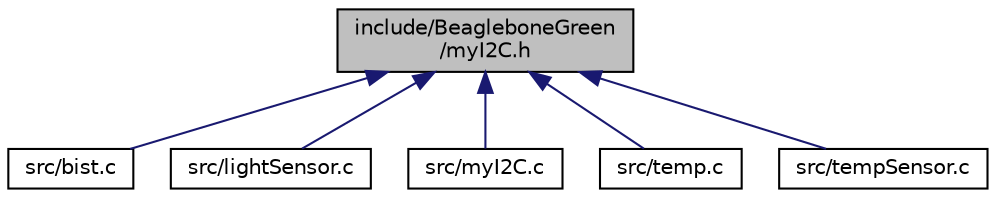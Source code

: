digraph "include/BeagleboneGreen/myI2C.h"
{
  edge [fontname="Helvetica",fontsize="10",labelfontname="Helvetica",labelfontsize="10"];
  node [fontname="Helvetica",fontsize="10",shape=record];
  Node2 [label="include/BeagleboneGreen\l/myI2C.h",height=0.2,width=0.4,color="black", fillcolor="grey75", style="filled", fontcolor="black"];
  Node2 -> Node3 [dir="back",color="midnightblue",fontsize="10",style="solid",fontname="Helvetica"];
  Node3 [label="src/bist.c",height=0.2,width=0.4,color="black", fillcolor="white", style="filled",URL="$bist_8c.html",tooltip="built in self test before starting the main program "];
  Node2 -> Node4 [dir="back",color="midnightblue",fontsize="10",style="solid",fontname="Helvetica"];
  Node4 [label="src/lightSensor.c",height=0.2,width=0.4,color="black", fillcolor="white", style="filled",URL="$lightSensor_8c.html",tooltip="APDS9301 sensor register functions. "];
  Node2 -> Node5 [dir="back",color="midnightblue",fontsize="10",style="solid",fontname="Helvetica"];
  Node5 [label="src/myI2C.c",height=0.2,width=0.4,color="black", fillcolor="white", style="filled",URL="$myI2C_8c.html",tooltip="I2C drivers for sensor using mraa library. "];
  Node2 -> Node6 [dir="back",color="midnightblue",fontsize="10",style="solid",fontname="Helvetica"];
  Node6 [label="src/temp.c",height=0.2,width=0.4,color="black", fillcolor="white", style="filled",URL="$temp_8c.html",tooltip="Temperature task thread functionality. "];
  Node2 -> Node7 [dir="back",color="midnightblue",fontsize="10",style="solid",fontname="Helvetica"];
  Node7 [label="src/tempSensor.c",height=0.2,width=0.4,color="black", fillcolor="white", style="filled",URL="$tempSensor_8c.html",tooltip="TMP102 temperature register functions. "];
}
